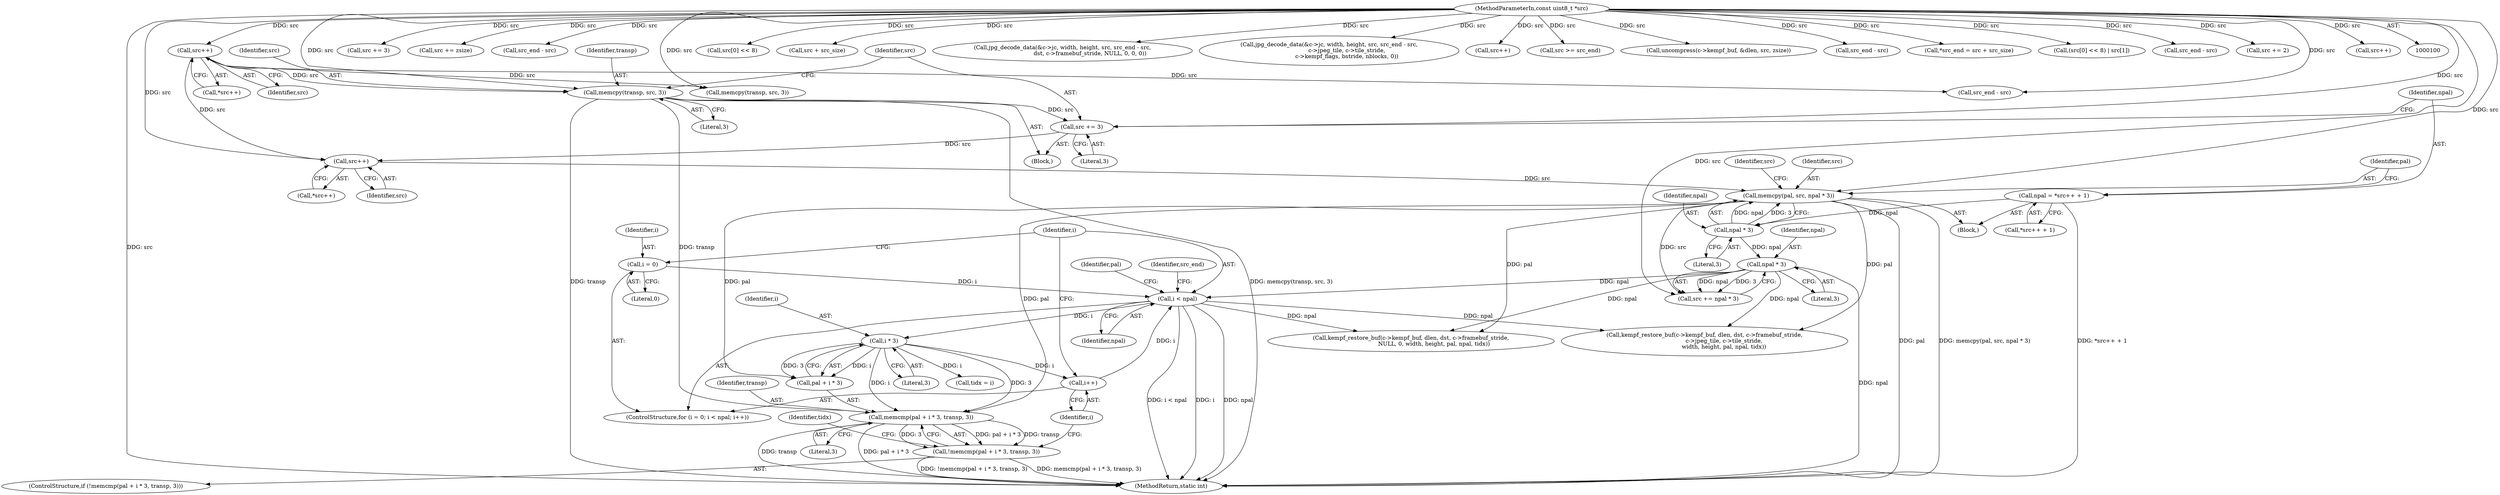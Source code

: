 digraph "0_FFmpeg_2960576378d17d71cc8dccc926352ce568b5eec1@API" {
"1000337" [label="(Call,memcmp(pal + i * 3, transp, 3))"];
"1000309" [label="(Call,memcpy(pal, src, npal * 3))"];
"1000306" [label="(Call,src++)"];
"1000299" [label="(Call,src += 3)"];
"1000295" [label="(Call,memcpy(transp, src, 3))"];
"1000210" [label="(Call,src++)"];
"1000104" [label="(MethodParameterIn,const uint8_t *src)"];
"1000312" [label="(Call,npal * 3)"];
"1000302" [label="(Call,npal = *src++ + 1)"];
"1000340" [label="(Call,i * 3)"];
"1000329" [label="(Call,i < npal)"];
"1000332" [label="(Call,i++)"];
"1000326" [label="(Call,i = 0)"];
"1000317" [label="(Call,npal * 3)"];
"1000336" [label="(Call,!memcmp(pal + i * 3, transp, 3))"];
"1000227" [label="(Call,src += 3)"];
"1000335" [label="(ControlStructure,if (!memcmp(pal + i * 3, transp, 3)))"];
"1000311" [label="(Identifier,src)"];
"1000296" [label="(Identifier,transp)"];
"1000210" [label="(Call,src++)"];
"1000104" [label="(MethodParameterIn,const uint8_t *src)"];
"1000398" [label="(Call,src += zsize)"];
"1000302" [label="(Call,npal = *src++ + 1)"];
"1000343" [label="(Identifier,transp)"];
"1000538" [label="(Call,src_end - src)"];
"1000297" [label="(Identifier,src)"];
"1000315" [label="(Call,src += npal * 3)"];
"1000328" [label="(Literal,0)"];
"1000342" [label="(Literal,3)"];
"1000223" [label="(Call,memcpy(transp, src, 3))"];
"1000336" [label="(Call,!memcmp(pal + i * 3, transp, 3))"];
"1000361" [label="(Call,src[0] << 8)"];
"1000314" [label="(Literal,3)"];
"1000316" [label="(Identifier,src)"];
"1000306" [label="(Call,src++)"];
"1000337" [label="(Call,memcmp(pal + i * 3, transp, 3))"];
"1000303" [label="(Identifier,npal)"];
"1000123" [label="(Call,src + src_size)"];
"1000279" [label="(Call,src_end - src)"];
"1000300" [label="(Identifier,src)"];
"1000553" [label="(Call,kempf_restore_buf(c->kempf_buf, dlen, dst, c->framebuf_stride,\n                      c->jpeg_tile, c->tile_stride,\n                      width, height, pal, npal, tidx))"];
"1000271" [label="(Call,jpg_decode_data(&c->jc, width, height, src, src_end - src,\n                               dst, c->framebuf_stride, NULL, 0, 0, 0))"];
"1000304" [label="(Call,*src++ + 1)"];
"1000310" [label="(Identifier,pal)"];
"1000339" [label="(Identifier,pal)"];
"1000353" [label="(Identifier,src_end)"];
"1000298" [label="(Literal,3)"];
"1000347" [label="(Identifier,tidx)"];
"1000346" [label="(Call,tidx = i)"];
"1000317" [label="(Call,npal * 3)"];
"1000106" [label="(Block,)"];
"1000312" [label="(Call,npal * 3)"];
"1000209" [label="(Call,*src++)"];
"1000330" [label="(Identifier,i)"];
"1000530" [label="(Call,jpg_decode_data(&c->jc, width, height, src, src_end - src,\n                    c->jpeg_tile, c->tile_stride,\n                    c->kempf_flags, bstride, nblocks, 0))"];
"1000319" [label="(Literal,3)"];
"1000295" [label="(Call,memcpy(transp, src, 3))"];
"1000428" [label="(Call,src++)"];
"1000333" [label="(Identifier,i)"];
"1000477" [label="(Call,src >= src_end)"];
"1000340" [label="(Call,i * 3)"];
"1000344" [label="(Literal,3)"];
"1000309" [label="(Call,memcpy(pal, src, npal * 3))"];
"1000211" [label="(Identifier,src)"];
"1000299" [label="(Call,src += 3)"];
"1000386" [label="(Call,uncompress(c->kempf_buf, &dlen, src, zsize))"];
"1000325" [label="(ControlStructure,for (i = 0; i < npal; i++))"];
"1000318" [label="(Identifier,npal)"];
"1000374" [label="(Call,src_end - src)"];
"1000301" [label="(Literal,3)"];
"1000307" [label="(Identifier,src)"];
"1000341" [label="(Identifier,i)"];
"1000121" [label="(Call,*src_end = src + src_size)"];
"1000332" [label="(Call,i++)"];
"1000360" [label="(Call,(src[0] << 8) | src[1])"];
"1000338" [label="(Call,pal + i * 3)"];
"1000352" [label="(Call,src_end - src)"];
"1000369" [label="(Call,src += 2)"];
"1000294" [label="(Block,)"];
"1000575" [label="(MethodReturn,static int)"];
"1000313" [label="(Identifier,npal)"];
"1000329" [label="(Call,i < npal)"];
"1000406" [label="(Call,kempf_restore_buf(c->kempf_buf, dlen, dst, c->framebuf_stride,\n                          NULL, 0, width, height, pal, npal, tidx))"];
"1000331" [label="(Identifier,npal)"];
"1000305" [label="(Call,*src++)"];
"1000327" [label="(Identifier,i)"];
"1000326" [label="(Call,i = 0)"];
"1000485" [label="(Call,src++)"];
"1000337" -> "1000336"  [label="AST: "];
"1000337" -> "1000344"  [label="CFG: "];
"1000338" -> "1000337"  [label="AST: "];
"1000343" -> "1000337"  [label="AST: "];
"1000344" -> "1000337"  [label="AST: "];
"1000336" -> "1000337"  [label="CFG: "];
"1000337" -> "1000575"  [label="DDG: transp"];
"1000337" -> "1000575"  [label="DDG: pal + i * 3"];
"1000337" -> "1000336"  [label="DDG: pal + i * 3"];
"1000337" -> "1000336"  [label="DDG: transp"];
"1000337" -> "1000336"  [label="DDG: 3"];
"1000309" -> "1000337"  [label="DDG: pal"];
"1000340" -> "1000337"  [label="DDG: i"];
"1000340" -> "1000337"  [label="DDG: 3"];
"1000295" -> "1000337"  [label="DDG: transp"];
"1000309" -> "1000106"  [label="AST: "];
"1000309" -> "1000312"  [label="CFG: "];
"1000310" -> "1000309"  [label="AST: "];
"1000311" -> "1000309"  [label="AST: "];
"1000312" -> "1000309"  [label="AST: "];
"1000316" -> "1000309"  [label="CFG: "];
"1000309" -> "1000575"  [label="DDG: pal"];
"1000309" -> "1000575"  [label="DDG: memcpy(pal, src, npal * 3)"];
"1000306" -> "1000309"  [label="DDG: src"];
"1000104" -> "1000309"  [label="DDG: src"];
"1000312" -> "1000309"  [label="DDG: npal"];
"1000312" -> "1000309"  [label="DDG: 3"];
"1000309" -> "1000315"  [label="DDG: src"];
"1000309" -> "1000338"  [label="DDG: pal"];
"1000309" -> "1000406"  [label="DDG: pal"];
"1000309" -> "1000553"  [label="DDG: pal"];
"1000306" -> "1000305"  [label="AST: "];
"1000306" -> "1000307"  [label="CFG: "];
"1000307" -> "1000306"  [label="AST: "];
"1000305" -> "1000306"  [label="CFG: "];
"1000299" -> "1000306"  [label="DDG: src"];
"1000210" -> "1000306"  [label="DDG: src"];
"1000104" -> "1000306"  [label="DDG: src"];
"1000299" -> "1000294"  [label="AST: "];
"1000299" -> "1000301"  [label="CFG: "];
"1000300" -> "1000299"  [label="AST: "];
"1000301" -> "1000299"  [label="AST: "];
"1000303" -> "1000299"  [label="CFG: "];
"1000295" -> "1000299"  [label="DDG: src"];
"1000104" -> "1000299"  [label="DDG: src"];
"1000295" -> "1000294"  [label="AST: "];
"1000295" -> "1000298"  [label="CFG: "];
"1000296" -> "1000295"  [label="AST: "];
"1000297" -> "1000295"  [label="AST: "];
"1000298" -> "1000295"  [label="AST: "];
"1000300" -> "1000295"  [label="CFG: "];
"1000295" -> "1000575"  [label="DDG: transp"];
"1000295" -> "1000575"  [label="DDG: memcpy(transp, src, 3)"];
"1000210" -> "1000295"  [label="DDG: src"];
"1000104" -> "1000295"  [label="DDG: src"];
"1000210" -> "1000209"  [label="AST: "];
"1000210" -> "1000211"  [label="CFG: "];
"1000211" -> "1000210"  [label="AST: "];
"1000209" -> "1000210"  [label="CFG: "];
"1000104" -> "1000210"  [label="DDG: src"];
"1000210" -> "1000223"  [label="DDG: src"];
"1000210" -> "1000279"  [label="DDG: src"];
"1000104" -> "1000100"  [label="AST: "];
"1000104" -> "1000575"  [label="DDG: src"];
"1000104" -> "1000121"  [label="DDG: src"];
"1000104" -> "1000123"  [label="DDG: src"];
"1000104" -> "1000223"  [label="DDG: src"];
"1000104" -> "1000227"  [label="DDG: src"];
"1000104" -> "1000271"  [label="DDG: src"];
"1000104" -> "1000279"  [label="DDG: src"];
"1000104" -> "1000315"  [label="DDG: src"];
"1000104" -> "1000352"  [label="DDG: src"];
"1000104" -> "1000361"  [label="DDG: src"];
"1000104" -> "1000360"  [label="DDG: src"];
"1000104" -> "1000369"  [label="DDG: src"];
"1000104" -> "1000374"  [label="DDG: src"];
"1000104" -> "1000386"  [label="DDG: src"];
"1000104" -> "1000398"  [label="DDG: src"];
"1000104" -> "1000428"  [label="DDG: src"];
"1000104" -> "1000477"  [label="DDG: src"];
"1000104" -> "1000485"  [label="DDG: src"];
"1000104" -> "1000530"  [label="DDG: src"];
"1000104" -> "1000538"  [label="DDG: src"];
"1000312" -> "1000314"  [label="CFG: "];
"1000313" -> "1000312"  [label="AST: "];
"1000314" -> "1000312"  [label="AST: "];
"1000302" -> "1000312"  [label="DDG: npal"];
"1000312" -> "1000317"  [label="DDG: npal"];
"1000302" -> "1000106"  [label="AST: "];
"1000302" -> "1000304"  [label="CFG: "];
"1000303" -> "1000302"  [label="AST: "];
"1000304" -> "1000302"  [label="AST: "];
"1000310" -> "1000302"  [label="CFG: "];
"1000302" -> "1000575"  [label="DDG: *src++ + 1"];
"1000340" -> "1000338"  [label="AST: "];
"1000340" -> "1000342"  [label="CFG: "];
"1000341" -> "1000340"  [label="AST: "];
"1000342" -> "1000340"  [label="AST: "];
"1000338" -> "1000340"  [label="CFG: "];
"1000340" -> "1000332"  [label="DDG: i"];
"1000340" -> "1000338"  [label="DDG: i"];
"1000340" -> "1000338"  [label="DDG: 3"];
"1000329" -> "1000340"  [label="DDG: i"];
"1000340" -> "1000346"  [label="DDG: i"];
"1000329" -> "1000325"  [label="AST: "];
"1000329" -> "1000331"  [label="CFG: "];
"1000330" -> "1000329"  [label="AST: "];
"1000331" -> "1000329"  [label="AST: "];
"1000339" -> "1000329"  [label="CFG: "];
"1000353" -> "1000329"  [label="CFG: "];
"1000329" -> "1000575"  [label="DDG: npal"];
"1000329" -> "1000575"  [label="DDG: i < npal"];
"1000329" -> "1000575"  [label="DDG: i"];
"1000332" -> "1000329"  [label="DDG: i"];
"1000326" -> "1000329"  [label="DDG: i"];
"1000317" -> "1000329"  [label="DDG: npal"];
"1000329" -> "1000406"  [label="DDG: npal"];
"1000329" -> "1000553"  [label="DDG: npal"];
"1000332" -> "1000325"  [label="AST: "];
"1000332" -> "1000333"  [label="CFG: "];
"1000333" -> "1000332"  [label="AST: "];
"1000330" -> "1000332"  [label="CFG: "];
"1000326" -> "1000325"  [label="AST: "];
"1000326" -> "1000328"  [label="CFG: "];
"1000327" -> "1000326"  [label="AST: "];
"1000328" -> "1000326"  [label="AST: "];
"1000330" -> "1000326"  [label="CFG: "];
"1000317" -> "1000315"  [label="AST: "];
"1000317" -> "1000319"  [label="CFG: "];
"1000318" -> "1000317"  [label="AST: "];
"1000319" -> "1000317"  [label="AST: "];
"1000315" -> "1000317"  [label="CFG: "];
"1000317" -> "1000575"  [label="DDG: npal"];
"1000317" -> "1000315"  [label="DDG: npal"];
"1000317" -> "1000315"  [label="DDG: 3"];
"1000317" -> "1000406"  [label="DDG: npal"];
"1000317" -> "1000553"  [label="DDG: npal"];
"1000336" -> "1000335"  [label="AST: "];
"1000347" -> "1000336"  [label="CFG: "];
"1000333" -> "1000336"  [label="CFG: "];
"1000336" -> "1000575"  [label="DDG: !memcmp(pal + i * 3, transp, 3)"];
"1000336" -> "1000575"  [label="DDG: memcmp(pal + i * 3, transp, 3)"];
}
